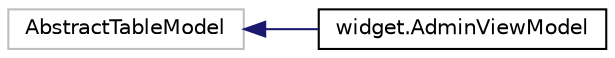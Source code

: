 digraph "Grafico della gerarchia delle classi"
{
  edge [fontname="Helvetica",fontsize="10",labelfontname="Helvetica",labelfontsize="10"];
  node [fontname="Helvetica",fontsize="10",shape=record];
  rankdir="LR";
  Node1 [label="AbstractTableModel",height=0.2,width=0.4,color="grey75", fillcolor="white", style="filled"];
  Node1 -> Node2 [dir="back",color="midnightblue",fontsize="10",style="solid",fontname="Helvetica"];
  Node2 [label="widget.AdminViewModel",height=0.2,width=0.4,color="black", fillcolor="white", style="filled",URL="$classwidget_1_1_admin_view_model.html",tooltip="Classe che implementa il modello della tabella di gestione dei prodotti inserita nell&#39; AdminPanel..."];
}
